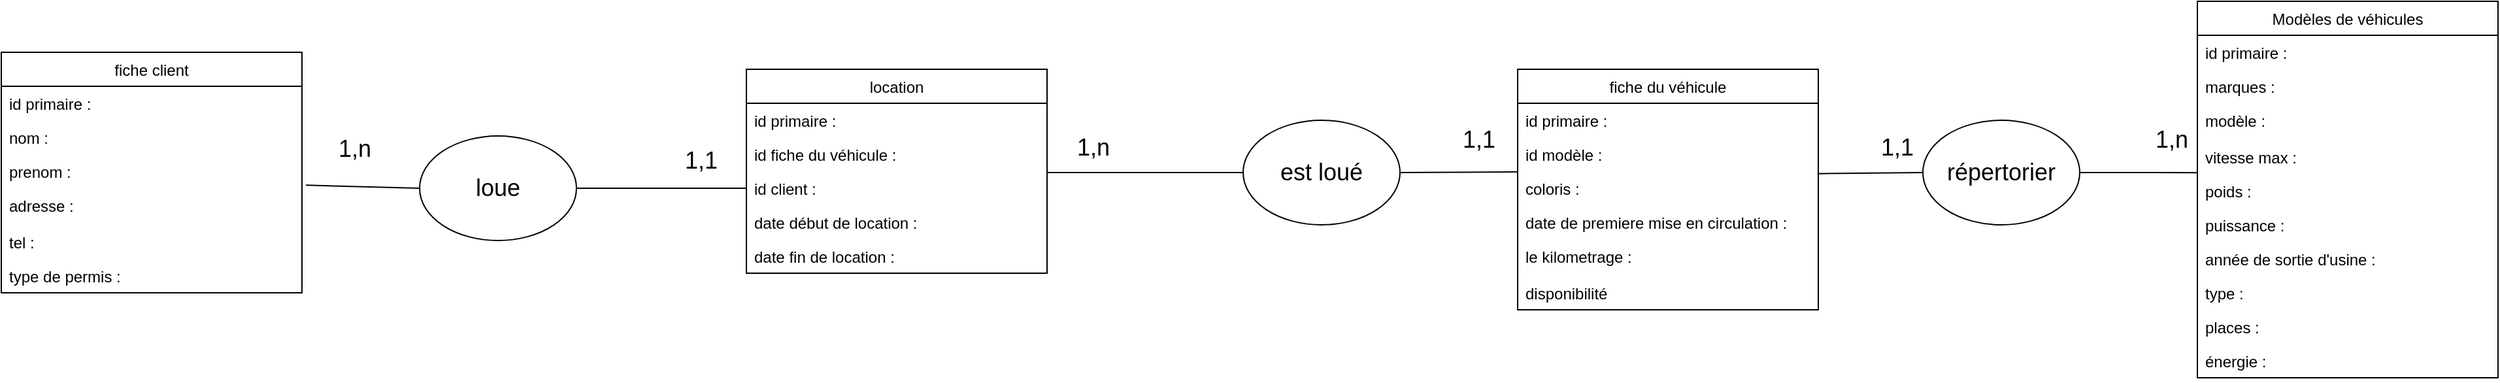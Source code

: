 <mxfile version="13.10.3" type="device"><diagram id="W0_EdkHp_4y0TAsDh03O" name="Page-1"><mxGraphModel dx="1972" dy="1016" grid="1" gridSize="10" guides="1" tooltips="1" connect="1" arrows="1" fold="1" page="1" pageScale="1" pageWidth="3300" pageHeight="4681" math="0" shadow="0"><root><mxCell id="0"/><mxCell id="1" parent="0"/><mxCell id="Y2oZss_2LfMBWwWO41L_-1" value="fiche du véhicule" style="swimlane;fontStyle=0;childLayout=stackLayout;horizontal=1;startSize=26;fillColor=none;horizontalStack=0;resizeParent=1;resizeParentMax=0;resizeLast=0;collapsible=1;marginBottom=0;" parent="1" vertex="1"><mxGeometry x="1250" y="430" width="230" height="184" as="geometry"/></mxCell><mxCell id="Hd21jPNvcDbVUPN637Wr-3" value="id primaire :" style="text;strokeColor=none;fillColor=none;align=left;verticalAlign=top;spacingLeft=4;spacingRight=4;overflow=hidden;rotatable=0;points=[[0,0.5],[1,0.5]];portConstraint=eastwest;" vertex="1" parent="Y2oZss_2LfMBWwWO41L_-1"><mxGeometry y="26" width="230" height="26" as="geometry"/></mxCell><mxCell id="Hd21jPNvcDbVUPN637Wr-4" value="id modèle :" style="text;strokeColor=none;fillColor=none;align=left;verticalAlign=top;spacingLeft=4;spacingRight=4;overflow=hidden;rotatable=0;points=[[0,0.5],[1,0.5]];portConstraint=eastwest;" vertex="1" parent="Y2oZss_2LfMBWwWO41L_-1"><mxGeometry y="52" width="230" height="26" as="geometry"/></mxCell><mxCell id="Y2oZss_2LfMBWwWO41L_-2" value="coloris :" style="text;strokeColor=none;fillColor=none;align=left;verticalAlign=top;spacingLeft=4;spacingRight=4;overflow=hidden;rotatable=0;points=[[0,0.5],[1,0.5]];portConstraint=eastwest;" parent="Y2oZss_2LfMBWwWO41L_-1" vertex="1"><mxGeometry y="78" width="230" height="26" as="geometry"/></mxCell><mxCell id="Y2oZss_2LfMBWwWO41L_-13" value="date de premiere mise en circulation :" style="text;strokeColor=none;fillColor=none;align=left;verticalAlign=top;spacingLeft=4;spacingRight=4;overflow=hidden;rotatable=0;points=[[0,0.5],[1,0.5]];portConstraint=eastwest;" parent="Y2oZss_2LfMBWwWO41L_-1" vertex="1"><mxGeometry y="104" width="230" height="26" as="geometry"/></mxCell><mxCell id="Y2oZss_2LfMBWwWO41L_-3" value="le kilometrage :" style="text;strokeColor=none;fillColor=none;align=left;verticalAlign=top;spacingLeft=4;spacingRight=4;overflow=hidden;rotatable=0;points=[[0,0.5],[1,0.5]];portConstraint=eastwest;" parent="Y2oZss_2LfMBWwWO41L_-1" vertex="1"><mxGeometry y="130" width="230" height="28" as="geometry"/></mxCell><mxCell id="Hd21jPNvcDbVUPN637Wr-41" value="disponibilité" style="text;strokeColor=none;fillColor=none;align=left;verticalAlign=top;spacingLeft=4;spacingRight=4;overflow=hidden;rotatable=0;points=[[0,0.5],[1,0.5]];portConstraint=eastwest;" vertex="1" parent="Y2oZss_2LfMBWwWO41L_-1"><mxGeometry y="158" width="230" height="26" as="geometry"/></mxCell><mxCell id="WVQwYkiqct5ITdnKs_QQ-1" value="Modèles de véhicules" style="swimlane;fontStyle=0;childLayout=stackLayout;horizontal=1;startSize=26;fillColor=none;horizontalStack=0;resizeParent=1;resizeParentMax=0;resizeLast=0;collapsible=1;marginBottom=0;" parent="1" vertex="1"><mxGeometry x="1770" y="378" width="230" height="288" as="geometry"/></mxCell><mxCell id="WVQwYkiqct5ITdnKs_QQ-2" value="id primaire :" style="text;strokeColor=none;fillColor=none;align=left;verticalAlign=top;spacingLeft=4;spacingRight=4;overflow=hidden;rotatable=0;points=[[0,0.5],[1,0.5]];portConstraint=eastwest;" parent="WVQwYkiqct5ITdnKs_QQ-1" vertex="1"><mxGeometry y="26" width="230" height="26" as="geometry"/></mxCell><mxCell id="Hd21jPNvcDbVUPN637Wr-1" value="marques : " style="text;strokeColor=none;fillColor=none;align=left;verticalAlign=top;spacingLeft=4;spacingRight=4;overflow=hidden;rotatable=0;points=[[0,0.5],[1,0.5]];portConstraint=eastwest;" vertex="1" parent="WVQwYkiqct5ITdnKs_QQ-1"><mxGeometry y="52" width="230" height="26" as="geometry"/></mxCell><mxCell id="WVQwYkiqct5ITdnKs_QQ-4" value="modèle :&#10;" style="text;strokeColor=none;fillColor=none;align=left;verticalAlign=top;spacingLeft=4;spacingRight=4;overflow=hidden;rotatable=0;points=[[0,0.5],[1,0.5]];portConstraint=eastwest;" parent="WVQwYkiqct5ITdnKs_QQ-1" vertex="1"><mxGeometry y="78" width="230" height="28" as="geometry"/></mxCell><mxCell id="WVQwYkiqct5ITdnKs_QQ-8" value="vitesse max : " style="text;strokeColor=none;fillColor=none;align=left;verticalAlign=top;spacingLeft=4;spacingRight=4;overflow=hidden;rotatable=0;points=[[0,0.5],[1,0.5]];portConstraint=eastwest;" parent="WVQwYkiqct5ITdnKs_QQ-1" vertex="1"><mxGeometry y="106" width="230" height="26" as="geometry"/></mxCell><mxCell id="WVQwYkiqct5ITdnKs_QQ-7" value="poids :&#10;" style="text;strokeColor=none;fillColor=none;align=left;verticalAlign=top;spacingLeft=4;spacingRight=4;overflow=hidden;rotatable=0;points=[[0,0.5],[1,0.5]];portConstraint=eastwest;" parent="WVQwYkiqct5ITdnKs_QQ-1" vertex="1"><mxGeometry y="132" width="230" height="26" as="geometry"/></mxCell><mxCell id="WVQwYkiqct5ITdnKs_QQ-10" value="puissance :" style="text;strokeColor=none;fillColor=none;align=left;verticalAlign=top;spacingLeft=4;spacingRight=4;overflow=hidden;rotatable=0;points=[[0,0.5],[1,0.5]];portConstraint=eastwest;" parent="WVQwYkiqct5ITdnKs_QQ-1" vertex="1"><mxGeometry y="158" width="230" height="26" as="geometry"/></mxCell><mxCell id="WVQwYkiqct5ITdnKs_QQ-11" value="année de sortie d'usine : " style="text;strokeColor=none;fillColor=none;align=left;verticalAlign=top;spacingLeft=4;spacingRight=4;overflow=hidden;rotatable=0;points=[[0,0.5],[1,0.5]];portConstraint=eastwest;" parent="WVQwYkiqct5ITdnKs_QQ-1" vertex="1"><mxGeometry y="184" width="230" height="26" as="geometry"/></mxCell><mxCell id="WVQwYkiqct5ITdnKs_QQ-15" value="type : " style="text;strokeColor=none;fillColor=none;align=left;verticalAlign=top;spacingLeft=4;spacingRight=4;overflow=hidden;rotatable=0;points=[[0,0.5],[1,0.5]];portConstraint=eastwest;" parent="WVQwYkiqct5ITdnKs_QQ-1" vertex="1"><mxGeometry y="210" width="230" height="26" as="geometry"/></mxCell><mxCell id="WVQwYkiqct5ITdnKs_QQ-14" value="places : " style="text;strokeColor=none;fillColor=none;align=left;verticalAlign=top;spacingLeft=4;spacingRight=4;overflow=hidden;rotatable=0;points=[[0,0.5],[1,0.5]];portConstraint=eastwest;" parent="WVQwYkiqct5ITdnKs_QQ-1" vertex="1"><mxGeometry y="236" width="230" height="26" as="geometry"/></mxCell><mxCell id="WVQwYkiqct5ITdnKs_QQ-6" value="énergie : " style="text;strokeColor=none;fillColor=none;align=left;verticalAlign=top;spacingLeft=4;spacingRight=4;overflow=hidden;rotatable=0;points=[[0,0.5],[1,0.5]];portConstraint=eastwest;" parent="WVQwYkiqct5ITdnKs_QQ-1" vertex="1"><mxGeometry y="262" width="230" height="26" as="geometry"/></mxCell><mxCell id="Y2oZss_2LfMBWwWO41L_-15" value="fiche client" style="swimlane;fontStyle=0;childLayout=stackLayout;horizontal=1;startSize=26;fillColor=none;horizontalStack=0;resizeParent=1;resizeParentMax=0;resizeLast=0;collapsible=1;marginBottom=0;" parent="1" vertex="1"><mxGeometry x="90" y="417" width="230" height="184" as="geometry"/></mxCell><mxCell id="Hd21jPNvcDbVUPN637Wr-42" value="id primaire :" style="text;strokeColor=none;fillColor=none;align=left;verticalAlign=top;spacingLeft=4;spacingRight=4;overflow=hidden;rotatable=0;points=[[0,0.5],[1,0.5]];portConstraint=eastwest;" vertex="1" parent="Y2oZss_2LfMBWwWO41L_-15"><mxGeometry y="26" width="230" height="26" as="geometry"/></mxCell><mxCell id="Y2oZss_2LfMBWwWO41L_-16" value="nom :&#10;" style="text;strokeColor=none;fillColor=none;align=left;verticalAlign=top;spacingLeft=4;spacingRight=4;overflow=hidden;rotatable=0;points=[[0,0.5],[1,0.5]];portConstraint=eastwest;" parent="Y2oZss_2LfMBWwWO41L_-15" vertex="1"><mxGeometry y="52" width="230" height="26" as="geometry"/></mxCell><mxCell id="Y2oZss_2LfMBWwWO41L_-17" value="prenom :" style="text;strokeColor=none;fillColor=none;align=left;verticalAlign=top;spacingLeft=4;spacingRight=4;overflow=hidden;rotatable=0;points=[[0,0.5],[1,0.5]];portConstraint=eastwest;" parent="Y2oZss_2LfMBWwWO41L_-15" vertex="1"><mxGeometry y="78" width="230" height="26" as="geometry"/></mxCell><mxCell id="Y2oZss_2LfMBWwWO41L_-18" value="adresse :" style="text;strokeColor=none;fillColor=none;align=left;verticalAlign=top;spacingLeft=4;spacingRight=4;overflow=hidden;rotatable=0;points=[[0,0.5],[1,0.5]];portConstraint=eastwest;" parent="Y2oZss_2LfMBWwWO41L_-15" vertex="1"><mxGeometry y="104" width="230" height="28" as="geometry"/></mxCell><mxCell id="Y2oZss_2LfMBWwWO41L_-21" value="tel :" style="text;strokeColor=none;fillColor=none;align=left;verticalAlign=top;spacingLeft=4;spacingRight=4;overflow=hidden;rotatable=0;points=[[0,0.5],[1,0.5]];portConstraint=eastwest;" parent="Y2oZss_2LfMBWwWO41L_-15" vertex="1"><mxGeometry y="132" width="230" height="26" as="geometry"/></mxCell><mxCell id="UhgtjT74P3c1od9tzXuT-1" value="type de permis :" style="text;strokeColor=none;fillColor=none;align=left;verticalAlign=top;spacingLeft=4;spacingRight=4;overflow=hidden;rotatable=0;points=[[0,0.5],[1,0.5]];portConstraint=eastwest;" parent="Y2oZss_2LfMBWwWO41L_-15" vertex="1"><mxGeometry y="158" width="230" height="26" as="geometry"/></mxCell><mxCell id="Hd21jPNvcDbVUPN637Wr-7" value="location" style="swimlane;fontStyle=0;childLayout=stackLayout;horizontal=1;startSize=26;fillColor=none;horizontalStack=0;resizeParent=1;resizeParentMax=0;resizeLast=0;collapsible=1;marginBottom=0;" vertex="1" parent="1"><mxGeometry x="660" y="430" width="230" height="156" as="geometry"/></mxCell><mxCell id="Hd21jPNvcDbVUPN637Wr-9" value="id primaire :" style="text;strokeColor=none;fillColor=none;align=left;verticalAlign=top;spacingLeft=4;spacingRight=4;overflow=hidden;rotatable=0;points=[[0,0.5],[1,0.5]];portConstraint=eastwest;" vertex="1" parent="Hd21jPNvcDbVUPN637Wr-7"><mxGeometry y="26" width="230" height="26" as="geometry"/></mxCell><mxCell id="Hd21jPNvcDbVUPN637Wr-38" value="id fiche du véhicule :" style="text;strokeColor=none;fillColor=none;align=left;verticalAlign=top;spacingLeft=4;spacingRight=4;overflow=hidden;rotatable=0;points=[[0,0.5],[1,0.5]];portConstraint=eastwest;" vertex="1" parent="Hd21jPNvcDbVUPN637Wr-7"><mxGeometry y="52" width="230" height="26" as="geometry"/></mxCell><mxCell id="Hd21jPNvcDbVUPN637Wr-37" value="id client :" style="text;strokeColor=none;fillColor=none;align=left;verticalAlign=top;spacingLeft=4;spacingRight=4;overflow=hidden;rotatable=0;points=[[0,0.5],[1,0.5]];portConstraint=eastwest;" vertex="1" parent="Hd21jPNvcDbVUPN637Wr-7"><mxGeometry y="78" width="230" height="26" as="geometry"/></mxCell><mxCell id="Hd21jPNvcDbVUPN637Wr-40" value="date début de location :" style="text;strokeColor=none;fillColor=none;align=left;verticalAlign=top;spacingLeft=4;spacingRight=4;overflow=hidden;rotatable=0;points=[[0,0.5],[1,0.5]];portConstraint=eastwest;" vertex="1" parent="Hd21jPNvcDbVUPN637Wr-7"><mxGeometry y="104" width="230" height="26" as="geometry"/></mxCell><mxCell id="Hd21jPNvcDbVUPN637Wr-39" value="date fin de location :" style="text;strokeColor=none;fillColor=none;align=left;verticalAlign=top;spacingLeft=4;spacingRight=4;overflow=hidden;rotatable=0;points=[[0,0.5],[1,0.5]];portConstraint=eastwest;" vertex="1" parent="Hd21jPNvcDbVUPN637Wr-7"><mxGeometry y="130" width="230" height="26" as="geometry"/></mxCell><mxCell id="Hd21jPNvcDbVUPN637Wr-44" value="1,n" style="text;html=1;align=center;verticalAlign=middle;resizable=0;points=[];autosize=1;fontSize=18;" vertex="1" parent="1"><mxGeometry x="340" y="476" width="40" height="30" as="geometry"/></mxCell><mxCell id="Hd21jPNvcDbVUPN637Wr-45" value="loue" style="ellipse;whiteSpace=wrap;html=1;fontSize=18;" vertex="1" parent="1"><mxGeometry x="410" y="481" width="120" height="80" as="geometry"/></mxCell><mxCell id="Hd21jPNvcDbVUPN637Wr-48" value="1,1" style="text;html=1;align=center;verticalAlign=middle;resizable=0;points=[];autosize=1;fontSize=18;" vertex="1" parent="1"><mxGeometry x="605" y="485" width="40" height="30" as="geometry"/></mxCell><mxCell id="Hd21jPNvcDbVUPN637Wr-49" value="est loué" style="ellipse;whiteSpace=wrap;html=1;fontSize=18;" vertex="1" parent="1"><mxGeometry x="1040" y="469" width="120" height="80" as="geometry"/></mxCell><mxCell id="Hd21jPNvcDbVUPN637Wr-53" value="répertorier" style="ellipse;whiteSpace=wrap;html=1;fontSize=18;" vertex="1" parent="1"><mxGeometry x="1560" y="469" width="120" height="80" as="geometry"/></mxCell><mxCell id="Hd21jPNvcDbVUPN637Wr-57" value="" style="endArrow=none;html=1;entryX=0;entryY=0.5;entryDx=0;entryDy=0;exitX=0.997;exitY=0.072;exitDx=0;exitDy=0;exitPerimeter=0;" edge="1" parent="1" source="Y2oZss_2LfMBWwWO41L_-2" target="Hd21jPNvcDbVUPN637Wr-53"><mxGeometry width="50" height="50" relative="1" as="geometry"><mxPoint x="1500" y="620" as="sourcePoint"/><mxPoint x="1550" y="570" as="targetPoint"/></mxGeometry></mxCell><mxCell id="Hd21jPNvcDbVUPN637Wr-58" value="" style="endArrow=none;html=1;entryX=0;entryY=0.964;entryDx=0;entryDy=0;exitX=1;exitY=0.5;exitDx=0;exitDy=0;entryPerimeter=0;" edge="1" parent="1" source="Hd21jPNvcDbVUPN637Wr-53" target="WVQwYkiqct5ITdnKs_QQ-8"><mxGeometry width="50" height="50" relative="1" as="geometry"><mxPoint x="1580.0" y="479" as="sourcePoint"/><mxPoint x="1820.0" y="519" as="targetPoint"/></mxGeometry></mxCell><mxCell id="Hd21jPNvcDbVUPN637Wr-59" value="" style="endArrow=none;html=1;entryX=0;entryY=0.5;entryDx=0;entryDy=0;" edge="1" parent="1" target="Hd21jPNvcDbVUPN637Wr-49"><mxGeometry width="50" height="50" relative="1" as="geometry"><mxPoint x="890" y="509" as="sourcePoint"/><mxPoint x="1830.0" y="529" as="targetPoint"/></mxGeometry></mxCell><mxCell id="Hd21jPNvcDbVUPN637Wr-60" value="" style="endArrow=none;html=1;entryX=1;entryY=0.5;entryDx=0;entryDy=0;exitX=0;exitY=0.02;exitDx=0;exitDy=0;exitPerimeter=0;" edge="1" parent="1" source="Y2oZss_2LfMBWwWO41L_-2" target="Hd21jPNvcDbVUPN637Wr-49"><mxGeometry width="50" height="50" relative="1" as="geometry"><mxPoint x="1270" y="509" as="sourcePoint"/><mxPoint x="1840.0" y="539" as="targetPoint"/></mxGeometry></mxCell><mxCell id="Hd21jPNvcDbVUPN637Wr-61" value="" style="endArrow=none;html=1;exitX=1;exitY=0.5;exitDx=0;exitDy=0;" edge="1" parent="1" source="Hd21jPNvcDbVUPN637Wr-45"><mxGeometry width="50" height="50" relative="1" as="geometry"><mxPoint x="1610.0" y="509" as="sourcePoint"/><mxPoint x="660" y="521" as="targetPoint"/></mxGeometry></mxCell><mxCell id="Hd21jPNvcDbVUPN637Wr-62" value="" style="endArrow=none;html=1;entryX=0;entryY=0.5;entryDx=0;entryDy=0;exitX=1.013;exitY=0.91;exitDx=0;exitDy=0;exitPerimeter=0;" edge="1" parent="1" source="Y2oZss_2LfMBWwWO41L_-17" target="Hd21jPNvcDbVUPN637Wr-45"><mxGeometry width="50" height="50" relative="1" as="geometry"><mxPoint x="1620.0" y="519" as="sourcePoint"/><mxPoint x="1860.0" y="559" as="targetPoint"/></mxGeometry></mxCell><mxCell id="Hd21jPNvcDbVUPN637Wr-63" value="1,n" style="text;html=1;align=center;verticalAlign=middle;resizable=0;points=[];autosize=1;fontSize=18;" vertex="1" parent="1"><mxGeometry x="905" y="475" width="40" height="30" as="geometry"/></mxCell><mxCell id="Hd21jPNvcDbVUPN637Wr-64" value="1,1" style="text;html=1;align=center;verticalAlign=middle;resizable=0;points=[];autosize=1;fontSize=18;" vertex="1" parent="1"><mxGeometry x="1200" y="469" width="40" height="30" as="geometry"/></mxCell><mxCell id="Hd21jPNvcDbVUPN637Wr-65" value="1,1" style="text;html=1;align=center;verticalAlign=middle;resizable=0;points=[];autosize=1;fontSize=18;" vertex="1" parent="1"><mxGeometry x="1520" y="475" width="40" height="30" as="geometry"/></mxCell><mxCell id="Hd21jPNvcDbVUPN637Wr-66" value="1,n" style="text;html=1;align=center;verticalAlign=middle;resizable=0;points=[];autosize=1;fontSize=18;" vertex="1" parent="1"><mxGeometry x="1730" y="469" width="40" height="30" as="geometry"/></mxCell></root></mxGraphModel></diagram></mxfile>